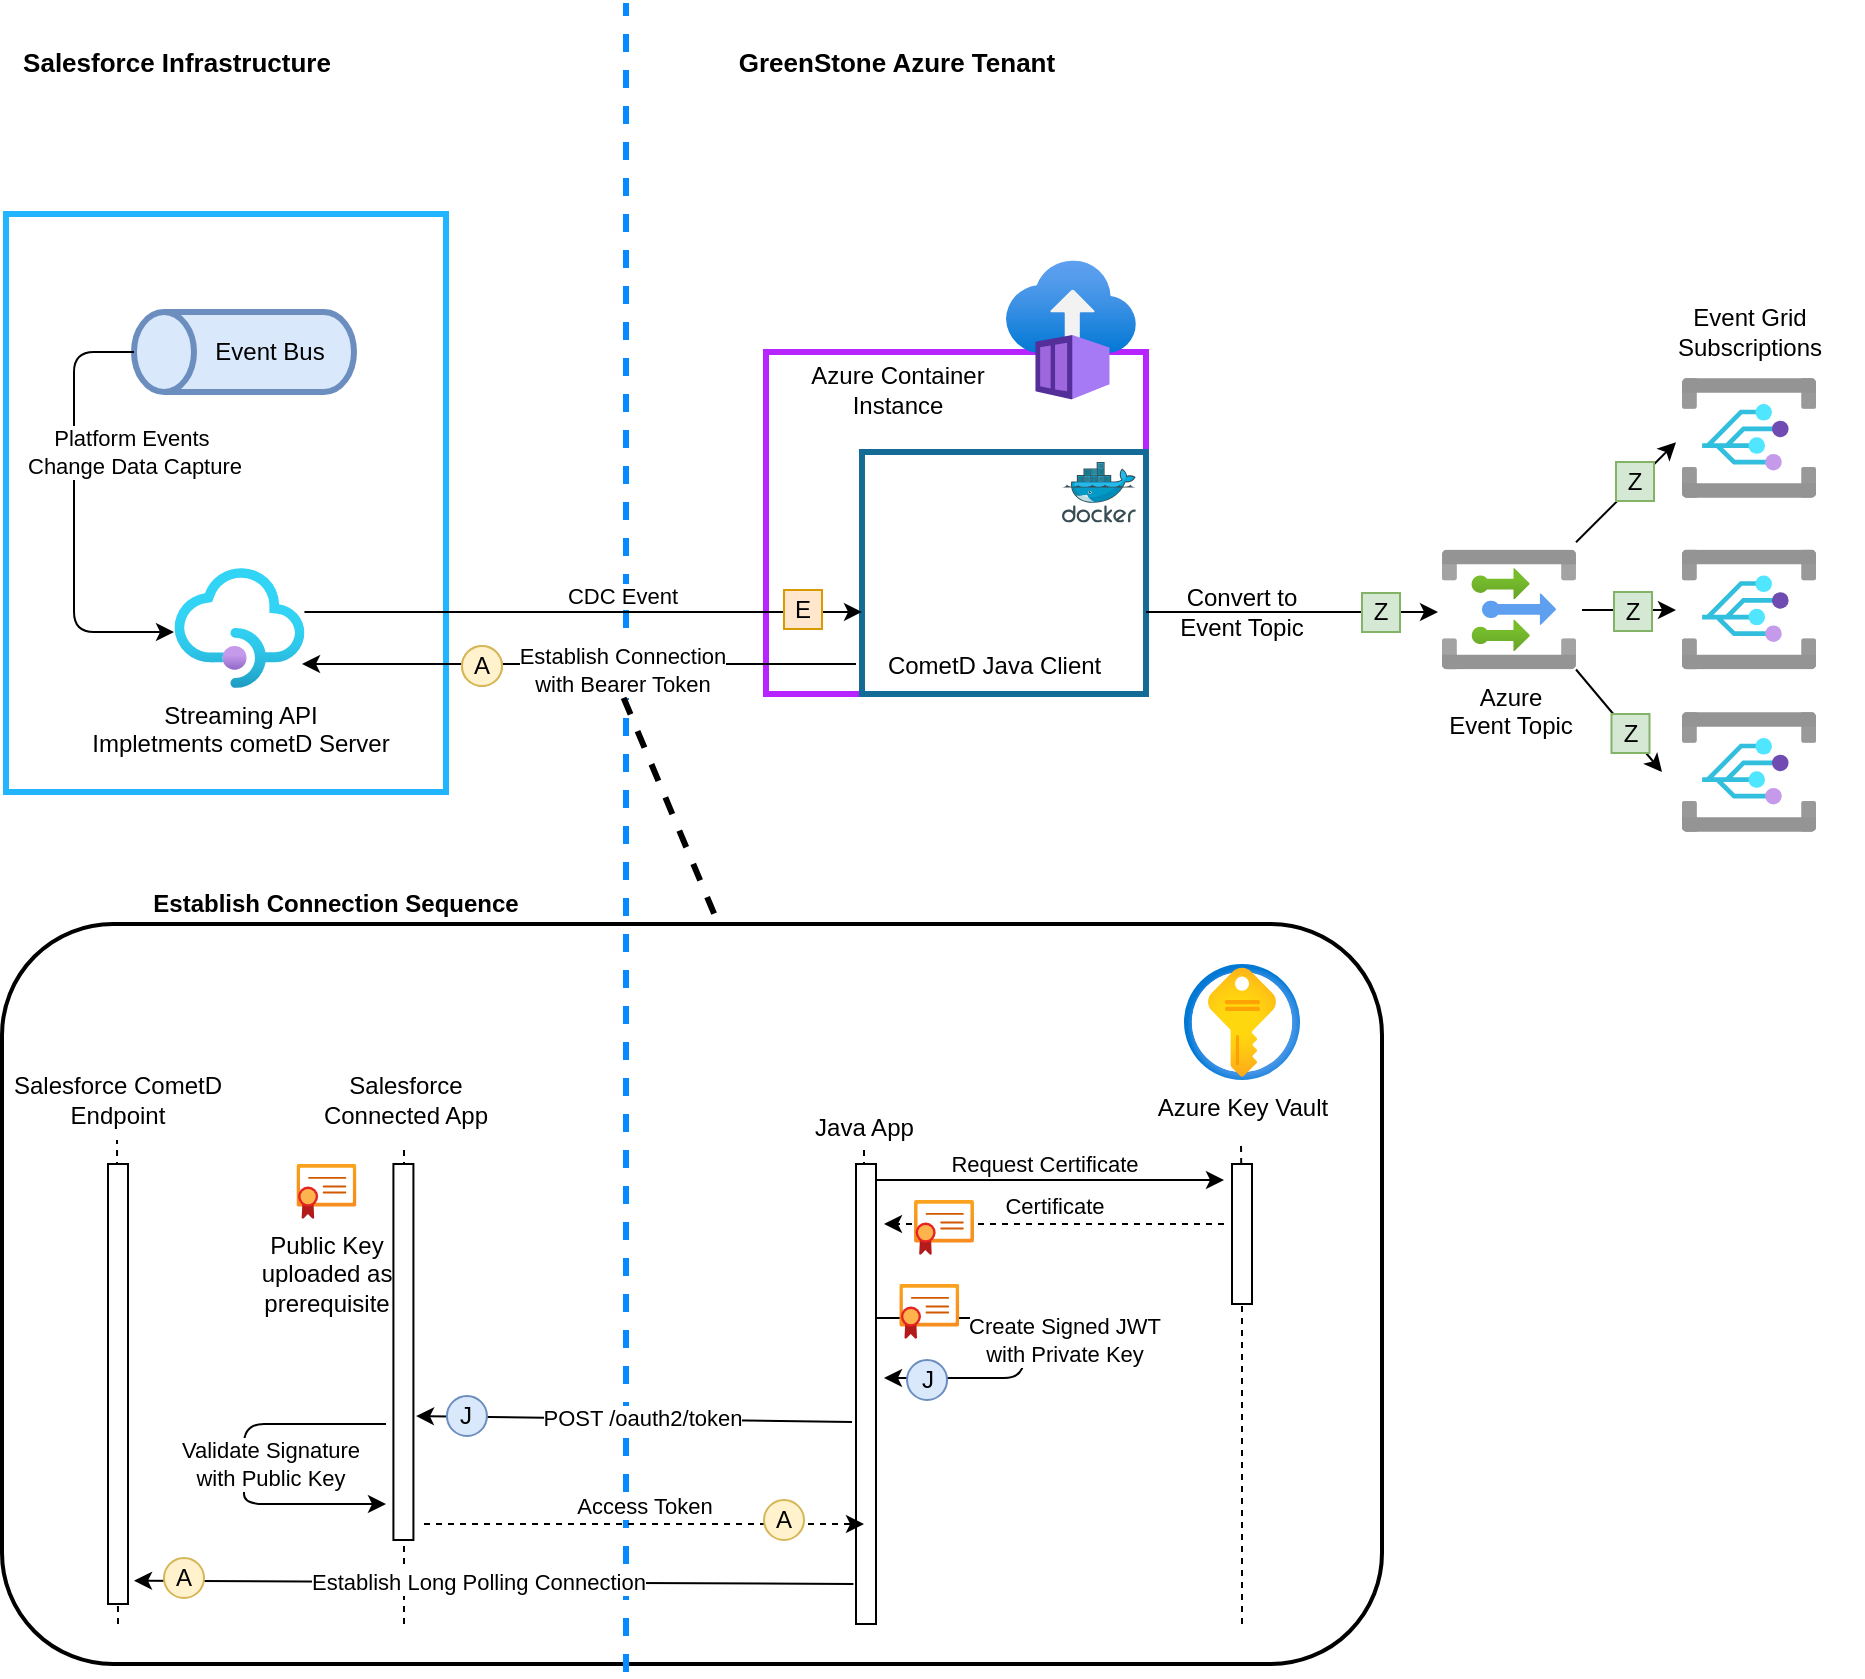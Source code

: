 <mxfile version="14.1.9" type="github">
  <diagram id="1p904DRUSOk9_n-IS_4u" name="Page-1">
    <mxGraphModel dx="2062" dy="1124" grid="1" gridSize="10" guides="1" tooltips="1" connect="1" arrows="1" fold="1" page="1" pageScale="1" pageWidth="1100" pageHeight="850" math="0" shadow="0">
      <root>
        <mxCell id="0" />
        <mxCell id="1" parent="0" />
        <mxCell id="l08mAWF_vBkr479GJ7V6-64" value="" style="endArrow=none;dashed=1;html=1;strokeWidth=1;" edge="1" parent="1">
          <mxGeometry width="50" height="50" relative="1" as="geometry">
            <mxPoint x="198" y="816" as="sourcePoint" />
            <mxPoint x="197.51" y="574" as="targetPoint" />
          </mxGeometry>
        </mxCell>
        <mxCell id="l08mAWF_vBkr479GJ7V6-11" value="" style="rounded=1;whiteSpace=wrap;html=1;fillColor=none;strokeWidth=2;" vertex="1" parent="1">
          <mxGeometry x="140" y="466" width="690" height="370" as="geometry" />
        </mxCell>
        <mxCell id="9GGa9re0MsrtyDnr-Xyq-20" value="" style="rounded=0;whiteSpace=wrap;html=1;strokeWidth=3;fillColor=none;strokeColor=#B624FF;" parent="1" vertex="1">
          <mxGeometry x="522" y="180" width="190" height="171" as="geometry" />
        </mxCell>
        <mxCell id="9GGa9re0MsrtyDnr-Xyq-19" value="" style="rounded=0;whiteSpace=wrap;html=1;strokeWidth=3;fillColor=none;strokeColor=#136B96;" parent="1" vertex="1">
          <mxGeometry x="570" y="230" width="142" height="121" as="geometry" />
        </mxCell>
        <mxCell id="9GGa9re0MsrtyDnr-Xyq-12" value="" style="rounded=0;whiteSpace=wrap;html=1;strokeWidth=3;fillColor=none;strokeColor=#21B5FF;" parent="1" vertex="1">
          <mxGeometry x="142" y="111" width="220" height="289" as="geometry" />
        </mxCell>
        <mxCell id="9GGa9re0MsrtyDnr-Xyq-8" value="Streaming API&lt;br&gt;Impletments cometD Server" style="aspect=fixed;html=1;points=[];align=center;image;fontSize=12;image=img/lib/azure2/integration/API_Management_Services.svg;strokeColor=#8D36FF;strokeWidth=3;fillColor=none;" parent="1" vertex="1">
          <mxGeometry x="226.23" y="288" width="65" height="60" as="geometry" />
        </mxCell>
        <mxCell id="SHI-ktM-hE5Mo1x6OOOh-1" value="&lt;div&gt;Azure &lt;br&gt;&lt;/div&gt;&lt;div&gt;Event Topic&lt;/div&gt;" style="aspect=fixed;html=1;points=[];align=center;image;fontSize=12;image=img/lib/azure2/integration/Event_Grid_Topics.svg;" parent="1" vertex="1">
          <mxGeometry x="860" y="278.75" width="67" height="60" as="geometry" />
        </mxCell>
        <mxCell id="SHI-ktM-hE5Mo1x6OOOh-8" value="CometD Java Client" style="shape=image;imageAspect=0;aspect=fixed;verticalLabelPosition=bottom;verticalAlign=top;image=https://external-content.duckduckgo.com/iu/?u=http%3A%2F%2Fwww.vhqpostsg.com%2Fcometd%2FcometdLogo.png&amp;f=1&amp;nofb=1;" parent="1" vertex="1">
          <mxGeometry x="590.0" y="271" width="92.6" height="52" as="geometry" />
        </mxCell>
        <mxCell id="SHI-ktM-hE5Mo1x6OOOh-27" value="" style="endArrow=none;dashed=1;html=1;fontColor=#058AFF;strokeColor=#058AFF;strokeWidth=3;" parent="1" edge="1">
          <mxGeometry width="50" height="50" relative="1" as="geometry">
            <mxPoint x="452" y="840" as="sourcePoint" />
            <mxPoint x="452" y="5.5" as="targetPoint" />
          </mxGeometry>
        </mxCell>
        <mxCell id="SHI-ktM-hE5Mo1x6OOOh-28" value="GreenStone Azure Tenant" style="text;html=1;strokeColor=none;fillColor=none;align=center;verticalAlign=middle;whiteSpace=wrap;rounded=0;fontStyle=1;fontSize=13;" parent="1" vertex="1">
          <mxGeometry x="502" y="20" width="171.3" height="30" as="geometry" />
        </mxCell>
        <mxCell id="SHI-ktM-hE5Mo1x6OOOh-9" value="" style="shape=image;imageAspect=0;aspect=fixed;verticalLabelPosition=bottom;verticalAlign=top;image=https://external-content.duckduckgo.com/iu/?u=https%3A%2F%2Fupload.wikimedia.org%2Fwikipedia%2Fen%2Fthumb%2F8%2F83%2FSalesforce_logo.svg%2F1200px-Salesforce_logo.svg.png&amp;f=1&amp;nofb=1;" parent="1" vertex="1">
          <mxGeometry x="166" y="70" width="91.42" height="64" as="geometry" />
        </mxCell>
        <mxCell id="9GGa9re0MsrtyDnr-Xyq-2" value="Event Bus" style="shape=cylinder3;whiteSpace=wrap;html=1;boundedLbl=1;backgroundOutline=1;size=15;strokeWidth=3;direction=north;strokeColor=#6c8ebf;fillColor=#dae8fc;" parent="1" vertex="1">
          <mxGeometry x="206" y="160" width="110" height="40" as="geometry" />
        </mxCell>
        <mxCell id="9GGa9re0MsrtyDnr-Xyq-3" value="" style="shape=image;imageAspect=0;aspect=fixed;verticalLabelPosition=bottom;verticalAlign=top;image=https://external-content.duckduckgo.com/iu/?u=http%3A%2F%2Fwww.vhqpostsg.com%2Fcometd%2FcometdLogo.png&amp;f=1&amp;nofb=1;" parent="1" vertex="1">
          <mxGeometry x="216" y="240" width="85.47" height="48" as="geometry" />
        </mxCell>
        <mxCell id="9GGa9re0MsrtyDnr-Xyq-5" value="" style="aspect=fixed;html=1;points=[];align=center;image;fontSize=12;image=img/lib/mscae/Docker.svg;strokeColor=#8D36FF;strokeWidth=3;fillColor=none;" parent="1" vertex="1">
          <mxGeometry x="670" y="235" width="36.93" height="30.28" as="geometry" />
        </mxCell>
        <mxCell id="9GGa9re0MsrtyDnr-Xyq-10" value="" style="endArrow=classic;html=1;exitX=0.5;exitY=0;exitDx=0;exitDy=0;exitPerimeter=0;" parent="1" source="9GGa9re0MsrtyDnr-Xyq-2" edge="1">
          <mxGeometry width="50" height="50" relative="1" as="geometry">
            <mxPoint x="666" y="400" as="sourcePoint" />
            <mxPoint x="226" y="320" as="targetPoint" />
            <Array as="points">
              <mxPoint x="176" y="180" />
              <mxPoint x="176" y="320" />
            </Array>
          </mxGeometry>
        </mxCell>
        <mxCell id="9GGa9re0MsrtyDnr-Xyq-11" value="Platform Events&amp;nbsp;&lt;br&gt;Change Data Capture" style="edgeLabel;html=1;align=center;verticalAlign=middle;resizable=0;points=[];" parent="9GGa9re0MsrtyDnr-Xyq-10" vertex="1" connectable="0">
          <mxGeometry x="-0.273" y="2" relative="1" as="geometry">
            <mxPoint x="28" as="offset" />
          </mxGeometry>
        </mxCell>
        <mxCell id="9GGa9re0MsrtyDnr-Xyq-17" value="Salesforce Infrastructure" style="text;html=1;strokeColor=none;fillColor=none;align=center;verticalAlign=middle;whiteSpace=wrap;rounded=0;fontStyle=1;fontSize=13;" parent="1" vertex="1">
          <mxGeometry x="142" y="20" width="171.3" height="30" as="geometry" />
        </mxCell>
        <mxCell id="9GGa9re0MsrtyDnr-Xyq-18" value="" style="aspect=fixed;html=1;points=[];align=center;image;fontSize=12;image=img/lib/azure2/containers/Container_Instances.svg;strokeColor=#21B5FF;strokeWidth=3;fillColor=none;" parent="1" vertex="1">
          <mxGeometry x="642" y="134" width="64.93" height="70" as="geometry" />
        </mxCell>
        <mxCell id="9GGa9re0MsrtyDnr-Xyq-22" value="Azure Container Instance" style="text;html=1;strokeColor=none;fillColor=none;align=center;verticalAlign=middle;whiteSpace=wrap;rounded=0;" parent="1" vertex="1">
          <mxGeometry x="527.65" y="193" width="120" height="11" as="geometry" />
        </mxCell>
        <mxCell id="l08mAWF_vBkr479GJ7V6-2" value="Azure Key Vault" style="aspect=fixed;html=1;points=[];align=center;image;fontSize=12;image=img/lib/azure2/security/Key_Vaults.svg;" vertex="1" parent="1">
          <mxGeometry x="731" y="486" width="58" height="58" as="geometry" />
        </mxCell>
        <mxCell id="l08mAWF_vBkr479GJ7V6-3" value="" style="endArrow=classic;html=1;exitX=-0.021;exitY=0.876;exitDx=0;exitDy=0;exitPerimeter=0;" edge="1" parent="1" source="9GGa9re0MsrtyDnr-Xyq-19">
          <mxGeometry width="50" height="50" relative="1" as="geometry">
            <mxPoint x="390" y="520" as="sourcePoint" />
            <mxPoint x="290" y="336" as="targetPoint" />
          </mxGeometry>
        </mxCell>
        <mxCell id="l08mAWF_vBkr479GJ7V6-4" value="&lt;div&gt;Establish Connection&lt;/div&gt;&lt;div&gt;with Bearer Token&lt;br&gt;&lt;/div&gt;" style="edgeLabel;html=1;align=center;verticalAlign=middle;resizable=0;points=[];" vertex="1" connectable="0" parent="l08mAWF_vBkr479GJ7V6-3">
          <mxGeometry x="0.163" y="3" relative="1" as="geometry">
            <mxPoint x="43.98" as="offset" />
          </mxGeometry>
        </mxCell>
        <mxCell id="l08mAWF_vBkr479GJ7V6-5" value="A" style="ellipse;whiteSpace=wrap;html=1;aspect=fixed;fillColor=#fff2cc;strokeColor=#d6b656;" vertex="1" parent="1">
          <mxGeometry x="370" y="327" width="20" height="20" as="geometry" />
        </mxCell>
        <mxCell id="l08mAWF_vBkr479GJ7V6-10" value="" style="endArrow=none;dashed=1;html=1;strokeWidth=3;exitX=0.516;exitY=-0.014;exitDx=0;exitDy=0;exitPerimeter=0;" edge="1" parent="1" source="l08mAWF_vBkr479GJ7V6-11">
          <mxGeometry width="50" height="50" relative="1" as="geometry">
            <mxPoint x="560" y="480" as="sourcePoint" />
            <mxPoint x="450" y="351" as="targetPoint" />
          </mxGeometry>
        </mxCell>
        <mxCell id="l08mAWF_vBkr479GJ7V6-12" value="Java App" style="shape=image;imageAspect=0;aspect=fixed;verticalLabelPosition=bottom;verticalAlign=top;dashed=1;strokeWidth=2;fillColor=none;image=https://external-content.duckduckgo.com/iu/?u=http%3A%2F%2Fmedia.idownloadblog.com%2Fwp-content%2Fuploads%2F2016%2F05%2Fjava-icon.png&amp;f=1&amp;nofb=1;" vertex="1" parent="1">
          <mxGeometry x="549.93" y="476" width="42.6" height="78" as="geometry" />
        </mxCell>
        <mxCell id="l08mAWF_vBkr479GJ7V6-15" value="" style="shape=image;imageAspect=0;aspect=fixed;verticalLabelPosition=bottom;verticalAlign=top;image=https://external-content.duckduckgo.com/iu/?u=https%3A%2F%2Fupload.wikimedia.org%2Fwikipedia%2Fen%2Fthumb%2F8%2F83%2FSalesforce_logo.svg%2F1200px-Salesforce_logo.svg.png&amp;f=1&amp;nofb=1;" vertex="1" parent="1">
          <mxGeometry x="231" y="490" width="91.42" height="64" as="geometry" />
        </mxCell>
        <mxCell id="l08mAWF_vBkr479GJ7V6-17" value="" style="endArrow=none;dashed=1;html=1;strokeWidth=1;" edge="1" parent="1">
          <mxGeometry width="50" height="50" relative="1" as="geometry">
            <mxPoint x="571" y="816" as="sourcePoint" />
            <mxPoint x="571" y="576" as="targetPoint" />
          </mxGeometry>
        </mxCell>
        <mxCell id="l08mAWF_vBkr479GJ7V6-18" value="" style="endArrow=none;dashed=1;html=1;strokeWidth=1;" edge="1" parent="1" source="l08mAWF_vBkr479GJ7V6-20">
          <mxGeometry width="50" height="50" relative="1" as="geometry">
            <mxPoint x="759.5" y="786" as="sourcePoint" />
            <mxPoint x="759.5" y="576" as="targetPoint" />
          </mxGeometry>
        </mxCell>
        <mxCell id="l08mAWF_vBkr479GJ7V6-19" value="" style="endArrow=none;dashed=1;html=1;strokeWidth=1;" edge="1" parent="1">
          <mxGeometry width="50" height="50" relative="1" as="geometry">
            <mxPoint x="341" y="816" as="sourcePoint" />
            <mxPoint x="341" y="576" as="targetPoint" />
          </mxGeometry>
        </mxCell>
        <mxCell id="l08mAWF_vBkr479GJ7V6-20" value="" style="rounded=0;whiteSpace=wrap;html=1;strokeWidth=1;direction=south;" vertex="1" parent="1">
          <mxGeometry x="755" y="586" width="10" height="70" as="geometry" />
        </mxCell>
        <mxCell id="l08mAWF_vBkr479GJ7V6-21" value="" style="endArrow=none;dashed=1;html=1;strokeWidth=1;" edge="1" parent="1" target="l08mAWF_vBkr479GJ7V6-20">
          <mxGeometry width="50" height="50" relative="1" as="geometry">
            <mxPoint x="760" y="816" as="sourcePoint" />
            <mxPoint x="759.5" y="576" as="targetPoint" />
          </mxGeometry>
        </mxCell>
        <mxCell id="l08mAWF_vBkr479GJ7V6-23" value="" style="rounded=0;whiteSpace=wrap;html=1;strokeWidth=1;direction=south;" vertex="1" parent="1">
          <mxGeometry x="335.71" y="586" width="10" height="188" as="geometry" />
        </mxCell>
        <mxCell id="l08mAWF_vBkr479GJ7V6-25" value="" style="rounded=0;whiteSpace=wrap;html=1;strokeWidth=1;direction=south;" vertex="1" parent="1">
          <mxGeometry x="567" y="586" width="10" height="230" as="geometry" />
        </mxCell>
        <mxCell id="l08mAWF_vBkr479GJ7V6-26" value="" style="endArrow=classic;html=1;strokeWidth=1;" edge="1" parent="1">
          <mxGeometry width="50" height="50" relative="1" as="geometry">
            <mxPoint x="577" y="594" as="sourcePoint" />
            <mxPoint x="751" y="594" as="targetPoint" />
          </mxGeometry>
        </mxCell>
        <mxCell id="l08mAWF_vBkr479GJ7V6-27" value="Request Certificate" style="edgeLabel;html=1;align=center;verticalAlign=middle;resizable=0;points=[];" vertex="1" connectable="0" parent="l08mAWF_vBkr479GJ7V6-26">
          <mxGeometry x="-0.195" relative="1" as="geometry">
            <mxPoint x="14" y="-8" as="offset" />
          </mxGeometry>
        </mxCell>
        <mxCell id="l08mAWF_vBkr479GJ7V6-28" value="Certificate" style="endArrow=classic;html=1;strokeWidth=1;dashed=1;labelPosition=center;verticalLabelPosition=top;align=center;verticalAlign=bottom;" edge="1" parent="1">
          <mxGeometry width="50" height="50" relative="1" as="geometry">
            <mxPoint x="751" y="616" as="sourcePoint" />
            <mxPoint x="581" y="616" as="targetPoint" />
          </mxGeometry>
        </mxCell>
        <mxCell id="l08mAWF_vBkr479GJ7V6-31" value="" style="aspect=fixed;html=1;points=[];align=center;image;fontSize=12;image=img/lib/azure2/app_services/App_Service_Certificates.svg;strokeWidth=1;fillColor=#ffffff;" vertex="1" parent="1">
          <mxGeometry x="596" y="604" width="30" height="27.43" as="geometry" />
        </mxCell>
        <mxCell id="l08mAWF_vBkr479GJ7V6-35" value="&lt;div&gt;Public Key &lt;br&gt;&lt;/div&gt;&lt;div&gt;uploaded as&lt;/div&gt;&lt;div&gt;prerequisite&lt;br&gt;&lt;/div&gt;" style="aspect=fixed;html=1;points=[];align=center;image;fontSize=12;image=img/lib/azure2/app_services/App_Service_Certificates.svg;strokeWidth=1;fillColor=#ffffff;" vertex="1" parent="1">
          <mxGeometry x="287.23" y="586" width="30" height="27.43" as="geometry" />
        </mxCell>
        <mxCell id="l08mAWF_vBkr479GJ7V6-38" value="" style="endArrow=classic;html=1;strokeWidth=1;" edge="1" parent="1">
          <mxGeometry width="50" height="50" relative="1" as="geometry">
            <mxPoint x="577" y="663" as="sourcePoint" />
            <mxPoint x="581" y="693" as="targetPoint" />
            <Array as="points">
              <mxPoint x="651" y="663" />
              <mxPoint x="651" y="693" />
            </Array>
          </mxGeometry>
        </mxCell>
        <mxCell id="l08mAWF_vBkr479GJ7V6-39" value="&lt;div&gt;Create Signed JWT&lt;/div&gt;&lt;div&gt;with Private Key&lt;br&gt;&lt;/div&gt;" style="edgeLabel;html=1;align=center;verticalAlign=middle;resizable=0;points=[];" vertex="1" connectable="0" parent="l08mAWF_vBkr479GJ7V6-38">
          <mxGeometry x="-0.195" relative="1" as="geometry">
            <mxPoint x="24" y="10.43" as="offset" />
          </mxGeometry>
        </mxCell>
        <mxCell id="l08mAWF_vBkr479GJ7V6-40" value="A" style="ellipse;whiteSpace=wrap;html=1;aspect=fixed;fillColor=#fff2cc;strokeColor=#d6b656;" vertex="1" parent="1">
          <mxGeometry x="370" y="327" width="20" height="20" as="geometry" />
        </mxCell>
        <mxCell id="l08mAWF_vBkr479GJ7V6-43" value="J" style="ellipse;whiteSpace=wrap;html=1;aspect=fixed;fillColor=#dae8fc;strokeColor=#6c8ebf;" vertex="1" parent="1">
          <mxGeometry x="592.53" y="684" width="20" height="20" as="geometry" />
        </mxCell>
        <mxCell id="l08mAWF_vBkr479GJ7V6-46" value="" style="aspect=fixed;html=1;points=[];align=center;image;fontSize=12;image=img/lib/azure2/app_services/App_Service_Certificates.svg;strokeWidth=1;fillColor=#ffffff;" vertex="1" parent="1">
          <mxGeometry x="588.65" y="646" width="30" height="27.43" as="geometry" />
        </mxCell>
        <mxCell id="l08mAWF_vBkr479GJ7V6-51" value="" style="endArrow=classic;html=1;strokeWidth=1;exitX=0.561;exitY=1.2;exitDx=0;exitDy=0;exitPerimeter=0;" edge="1" parent="1" source="l08mAWF_vBkr479GJ7V6-25">
          <mxGeometry width="50" height="50" relative="1" as="geometry">
            <mxPoint x="561" y="711" as="sourcePoint" />
            <mxPoint x="347" y="712" as="targetPoint" />
          </mxGeometry>
        </mxCell>
        <mxCell id="l08mAWF_vBkr479GJ7V6-58" value="POST /oauth2/token" style="edgeLabel;html=1;align=center;verticalAlign=middle;resizable=0;points=[];" vertex="1" connectable="0" parent="l08mAWF_vBkr479GJ7V6-51">
          <mxGeometry x="0.164" y="1" relative="1" as="geometry">
            <mxPoint x="22" y="-1.38" as="offset" />
          </mxGeometry>
        </mxCell>
        <mxCell id="l08mAWF_vBkr479GJ7V6-53" value="J" style="ellipse;whiteSpace=wrap;html=1;aspect=fixed;fillColor=#dae8fc;strokeColor=#6c8ebf;" vertex="1" parent="1">
          <mxGeometry x="362.47" y="702" width="20" height="20" as="geometry" />
        </mxCell>
        <mxCell id="l08mAWF_vBkr479GJ7V6-55" value="" style="endArrow=classic;html=1;strokeWidth=1;" edge="1" parent="1">
          <mxGeometry width="50" height="50" relative="1" as="geometry">
            <mxPoint x="332" y="716" as="sourcePoint" />
            <mxPoint x="332" y="756" as="targetPoint" />
            <Array as="points">
              <mxPoint x="261" y="716" />
              <mxPoint x="261" y="736" />
              <mxPoint x="261" y="756" />
            </Array>
          </mxGeometry>
        </mxCell>
        <mxCell id="l08mAWF_vBkr479GJ7V6-57" value="&lt;div&gt;Validate Signature&lt;/div&gt;&lt;div&gt;with Public Key&lt;br&gt;&lt;/div&gt;" style="edgeLabel;html=1;align=center;verticalAlign=middle;resizable=0;points=[];" vertex="1" connectable="0" parent="l08mAWF_vBkr479GJ7V6-55">
          <mxGeometry x="0.36" relative="1" as="geometry">
            <mxPoint y="-20" as="offset" />
          </mxGeometry>
        </mxCell>
        <mxCell id="l08mAWF_vBkr479GJ7V6-59" value="Access Token" style="endArrow=classic;html=1;strokeWidth=1;dashed=1;labelPosition=center;verticalLabelPosition=top;align=center;verticalAlign=bottom;" edge="1" parent="1">
          <mxGeometry width="50" height="50" relative="1" as="geometry">
            <mxPoint x="351" y="766" as="sourcePoint" />
            <mxPoint x="571" y="766" as="targetPoint" />
          </mxGeometry>
        </mxCell>
        <mxCell id="l08mAWF_vBkr479GJ7V6-60" value="A" style="ellipse;whiteSpace=wrap;html=1;aspect=fixed;fillColor=#fff2cc;strokeColor=#d6b656;" vertex="1" parent="1">
          <mxGeometry x="521" y="754" width="20" height="20" as="geometry" />
        </mxCell>
        <mxCell id="l08mAWF_vBkr479GJ7V6-62" value="Salesforce Connected App" style="text;html=1;strokeColor=none;fillColor=none;align=center;verticalAlign=middle;whiteSpace=wrap;rounded=0;" vertex="1" parent="1">
          <mxGeometry x="287.23" y="544" width="110.29" height="20" as="geometry" />
        </mxCell>
        <mxCell id="l08mAWF_vBkr479GJ7V6-63" value="" style="rounded=0;whiteSpace=wrap;html=1;strokeWidth=1;direction=south;" vertex="1" parent="1">
          <mxGeometry x="193" y="586" width="10" height="220" as="geometry" />
        </mxCell>
        <mxCell id="l08mAWF_vBkr479GJ7V6-65" value="&lt;div&gt;Salesforce CometD&lt;/div&gt;&lt;div&gt;Endpoint&lt;br&gt;&lt;/div&gt;" style="text;html=1;strokeColor=none;fillColor=none;align=center;verticalAlign=middle;whiteSpace=wrap;rounded=0;" vertex="1" parent="1">
          <mxGeometry x="142.86" y="544" width="110.29" height="20" as="geometry" />
        </mxCell>
        <mxCell id="l08mAWF_vBkr479GJ7V6-67" value="" style="endArrow=classic;html=1;strokeWidth=1;exitX=0.591;exitY=1;exitDx=0;exitDy=0;exitPerimeter=0;entryX=0.947;entryY=-0.3;entryDx=0;entryDy=0;entryPerimeter=0;" edge="1" parent="1" target="l08mAWF_vBkr479GJ7V6-63">
          <mxGeometry width="50" height="50" relative="1" as="geometry">
            <mxPoint x="565.71" y="796" as="sourcePoint" />
            <mxPoint x="211" y="792" as="targetPoint" />
          </mxGeometry>
        </mxCell>
        <mxCell id="l08mAWF_vBkr479GJ7V6-68" value="Establish Long Polling Connection" style="edgeLabel;html=1;align=center;verticalAlign=middle;resizable=0;points=[];" vertex="1" connectable="0" parent="l08mAWF_vBkr479GJ7V6-67">
          <mxGeometry x="0.164" y="1" relative="1" as="geometry">
            <mxPoint x="22" y="-1.38" as="offset" />
          </mxGeometry>
        </mxCell>
        <mxCell id="l08mAWF_vBkr479GJ7V6-69" value="A" style="ellipse;whiteSpace=wrap;html=1;aspect=fixed;fillColor=#fff2cc;strokeColor=#d6b656;" vertex="1" parent="1">
          <mxGeometry x="221" y="783" width="20" height="20" as="geometry" />
        </mxCell>
        <mxCell id="l08mAWF_vBkr479GJ7V6-71" value="" style="endArrow=classic;html=1;strokeWidth=1;entryX=0;entryY=0.661;entryDx=0;entryDy=0;entryPerimeter=0;" edge="1" parent="1" target="9GGa9re0MsrtyDnr-Xyq-19">
          <mxGeometry width="50" height="50" relative="1" as="geometry">
            <mxPoint x="291.23" y="310" as="sourcePoint" />
            <mxPoint x="560" y="310" as="targetPoint" />
          </mxGeometry>
        </mxCell>
        <mxCell id="l08mAWF_vBkr479GJ7V6-72" value="CDC Event" style="edgeLabel;html=1;align=center;verticalAlign=middle;resizable=0;points=[];" vertex="1" connectable="0" parent="l08mAWF_vBkr479GJ7V6-71">
          <mxGeometry x="-0.195" relative="1" as="geometry">
            <mxPoint x="46.77" y="-8" as="offset" />
          </mxGeometry>
        </mxCell>
        <mxCell id="l08mAWF_vBkr479GJ7V6-75" value="E" style="rounded=0;whiteSpace=wrap;html=1;strokeWidth=1;fillColor=#ffe6cc;strokeColor=#d79b00;" vertex="1" parent="1">
          <mxGeometry x="531" y="299" width="19" height="19.5" as="geometry" />
        </mxCell>
        <mxCell id="l08mAWF_vBkr479GJ7V6-76" value="" style="endArrow=classic;html=1;strokeWidth=1;exitX=1;exitY=0.661;exitDx=0;exitDy=0;exitPerimeter=0;" edge="1" parent="1" source="9GGa9re0MsrtyDnr-Xyq-19">
          <mxGeometry width="50" height="50" relative="1" as="geometry">
            <mxPoint x="860" y="450" as="sourcePoint" />
            <mxPoint x="858" y="310" as="targetPoint" />
          </mxGeometry>
        </mxCell>
        <mxCell id="l08mAWF_vBkr479GJ7V6-77" value="Z" style="rounded=0;whiteSpace=wrap;html=1;strokeWidth=1;fillColor=#d5e8d4;strokeColor=#82b366;" vertex="1" parent="1">
          <mxGeometry x="820" y="300.5" width="19" height="19.5" as="geometry" />
        </mxCell>
        <mxCell id="l08mAWF_vBkr479GJ7V6-79" value="Convert to Event Topic" style="text;html=1;strokeColor=none;fillColor=none;align=center;verticalAlign=middle;whiteSpace=wrap;rounded=0;" vertex="1" parent="1">
          <mxGeometry x="725" y="300" width="70" height="20" as="geometry" />
        </mxCell>
        <mxCell id="l08mAWF_vBkr479GJ7V6-81" value="&lt;b&gt;Establish Connection Sequence&lt;/b&gt;" style="text;html=1;strokeColor=none;fillColor=none;align=center;verticalAlign=middle;whiteSpace=wrap;rounded=0;" vertex="1" parent="1">
          <mxGeometry x="210" y="446" width="193.58" height="20" as="geometry" />
        </mxCell>
        <mxCell id="l08mAWF_vBkr479GJ7V6-82" value="" style="endArrow=classic;html=1;strokeWidth=1;" edge="1" parent="1">
          <mxGeometry width="50" height="50" relative="1" as="geometry">
            <mxPoint x="927" y="275.14" as="sourcePoint" />
            <mxPoint x="977" y="225.14" as="targetPoint" />
          </mxGeometry>
        </mxCell>
        <mxCell id="l08mAWF_vBkr479GJ7V6-83" value="" style="aspect=fixed;html=1;points=[];align=center;image;fontSize=12;image=img/lib/azure2/integration/Event_Grid_Subscriptions.svg;strokeWidth=1;fillColor=#ffffff;" vertex="1" parent="1">
          <mxGeometry x="980" y="193" width="67.01" height="60" as="geometry" />
        </mxCell>
        <mxCell id="l08mAWF_vBkr479GJ7V6-84" value="" style="aspect=fixed;html=1;points=[];align=center;image;fontSize=12;image=img/lib/azure2/integration/Event_Grid_Subscriptions.svg;strokeWidth=1;fillColor=#ffffff;" vertex="1" parent="1">
          <mxGeometry x="980" y="360" width="67.01" height="60" as="geometry" />
        </mxCell>
        <mxCell id="l08mAWF_vBkr479GJ7V6-85" value="" style="aspect=fixed;html=1;points=[];align=center;image;fontSize=12;image=img/lib/azure2/integration/Event_Grid_Subscriptions.svg;strokeWidth=1;fillColor=#ffffff;" vertex="1" parent="1">
          <mxGeometry x="980" y="278.75" width="67.01" height="60" as="geometry" />
        </mxCell>
        <mxCell id="l08mAWF_vBkr479GJ7V6-86" value="" style="endArrow=classic;html=1;strokeWidth=1;" edge="1" parent="1">
          <mxGeometry width="50" height="50" relative="1" as="geometry">
            <mxPoint x="930" y="309" as="sourcePoint" />
            <mxPoint x="977" y="309" as="targetPoint" />
          </mxGeometry>
        </mxCell>
        <mxCell id="l08mAWF_vBkr479GJ7V6-87" value="" style="endArrow=classic;html=1;strokeWidth=1;" edge="1" parent="1">
          <mxGeometry width="50" height="50" relative="1" as="geometry">
            <mxPoint x="927" y="338.75" as="sourcePoint" />
            <mxPoint x="970" y="390" as="targetPoint" />
          </mxGeometry>
        </mxCell>
        <mxCell id="l08mAWF_vBkr479GJ7V6-88" value="Event Grid Subscriptions" style="text;html=1;strokeColor=none;fillColor=none;align=center;verticalAlign=middle;whiteSpace=wrap;rounded=0;" vertex="1" parent="1">
          <mxGeometry x="956.75" y="160" width="113.51" height="20" as="geometry" />
        </mxCell>
        <mxCell id="l08mAWF_vBkr479GJ7V6-89" value="Z" style="rounded=0;whiteSpace=wrap;html=1;strokeWidth=1;fillColor=#d5e8d4;strokeColor=#82b366;" vertex="1" parent="1">
          <mxGeometry x="947" y="235" width="19" height="19.5" as="geometry" />
        </mxCell>
        <mxCell id="l08mAWF_vBkr479GJ7V6-91" value="Z" style="rounded=0;whiteSpace=wrap;html=1;strokeWidth=1;fillColor=#d5e8d4;strokeColor=#82b366;" vertex="1" parent="1">
          <mxGeometry x="946" y="300" width="19" height="19.5" as="geometry" />
        </mxCell>
        <mxCell id="l08mAWF_vBkr479GJ7V6-92" value="Z" style="rounded=0;whiteSpace=wrap;html=1;strokeWidth=1;fillColor=#d5e8d4;strokeColor=#82b366;" vertex="1" parent="1">
          <mxGeometry x="944.75" y="361" width="19" height="19.5" as="geometry" />
        </mxCell>
      </root>
    </mxGraphModel>
  </diagram>
</mxfile>
